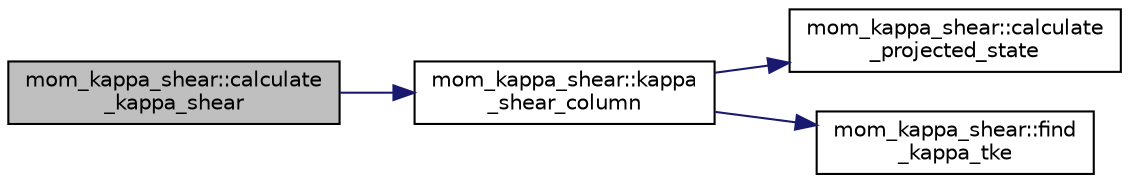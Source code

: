 digraph "mom_kappa_shear::calculate_kappa_shear"
{
 // INTERACTIVE_SVG=YES
 // LATEX_PDF_SIZE
  edge [fontname="Helvetica",fontsize="10",labelfontname="Helvetica",labelfontsize="10"];
  node [fontname="Helvetica",fontsize="10",shape=record];
  rankdir="LR";
  Node1 [label="mom_kappa_shear::calculate\l_kappa_shear",height=0.2,width=0.4,color="black", fillcolor="grey75", style="filled", fontcolor="black",tooltip="Subroutine for calculating shear-driven diffusivity and TKE in tracer columns."];
  Node1 -> Node2 [color="midnightblue",fontsize="10",style="solid",fontname="Helvetica"];
  Node2 [label="mom_kappa_shear::kappa\l_shear_column",height=0.2,width=0.4,color="black", fillcolor="white", style="filled",URL="$namespacemom__kappa__shear.html#a26cc5bb15545f04cfaf07e53410e09ec",tooltip="This subroutine calculates shear-driven diffusivity and TKE in a single column."];
  Node2 -> Node3 [color="midnightblue",fontsize="10",style="solid",fontname="Helvetica"];
  Node3 [label="mom_kappa_shear::calculate\l_projected_state",height=0.2,width=0.4,color="black", fillcolor="white", style="filled",URL="$namespacemom__kappa__shear.html#a0b931b0b834d887e321eb6eb1924fa9a",tooltip="This subroutine calculates the velocities, temperature and salinity that the water column will have a..."];
  Node2 -> Node4 [color="midnightblue",fontsize="10",style="solid",fontname="Helvetica"];
  Node4 [label="mom_kappa_shear::find\l_kappa_tke",height=0.2,width=0.4,color="black", fillcolor="white", style="filled",URL="$namespacemom__kappa__shear.html#a351d44e4fe5cfb5852d019a0c1e66100",tooltip="This subroutine calculates new, consistent estimates of TKE and kappa."];
}
